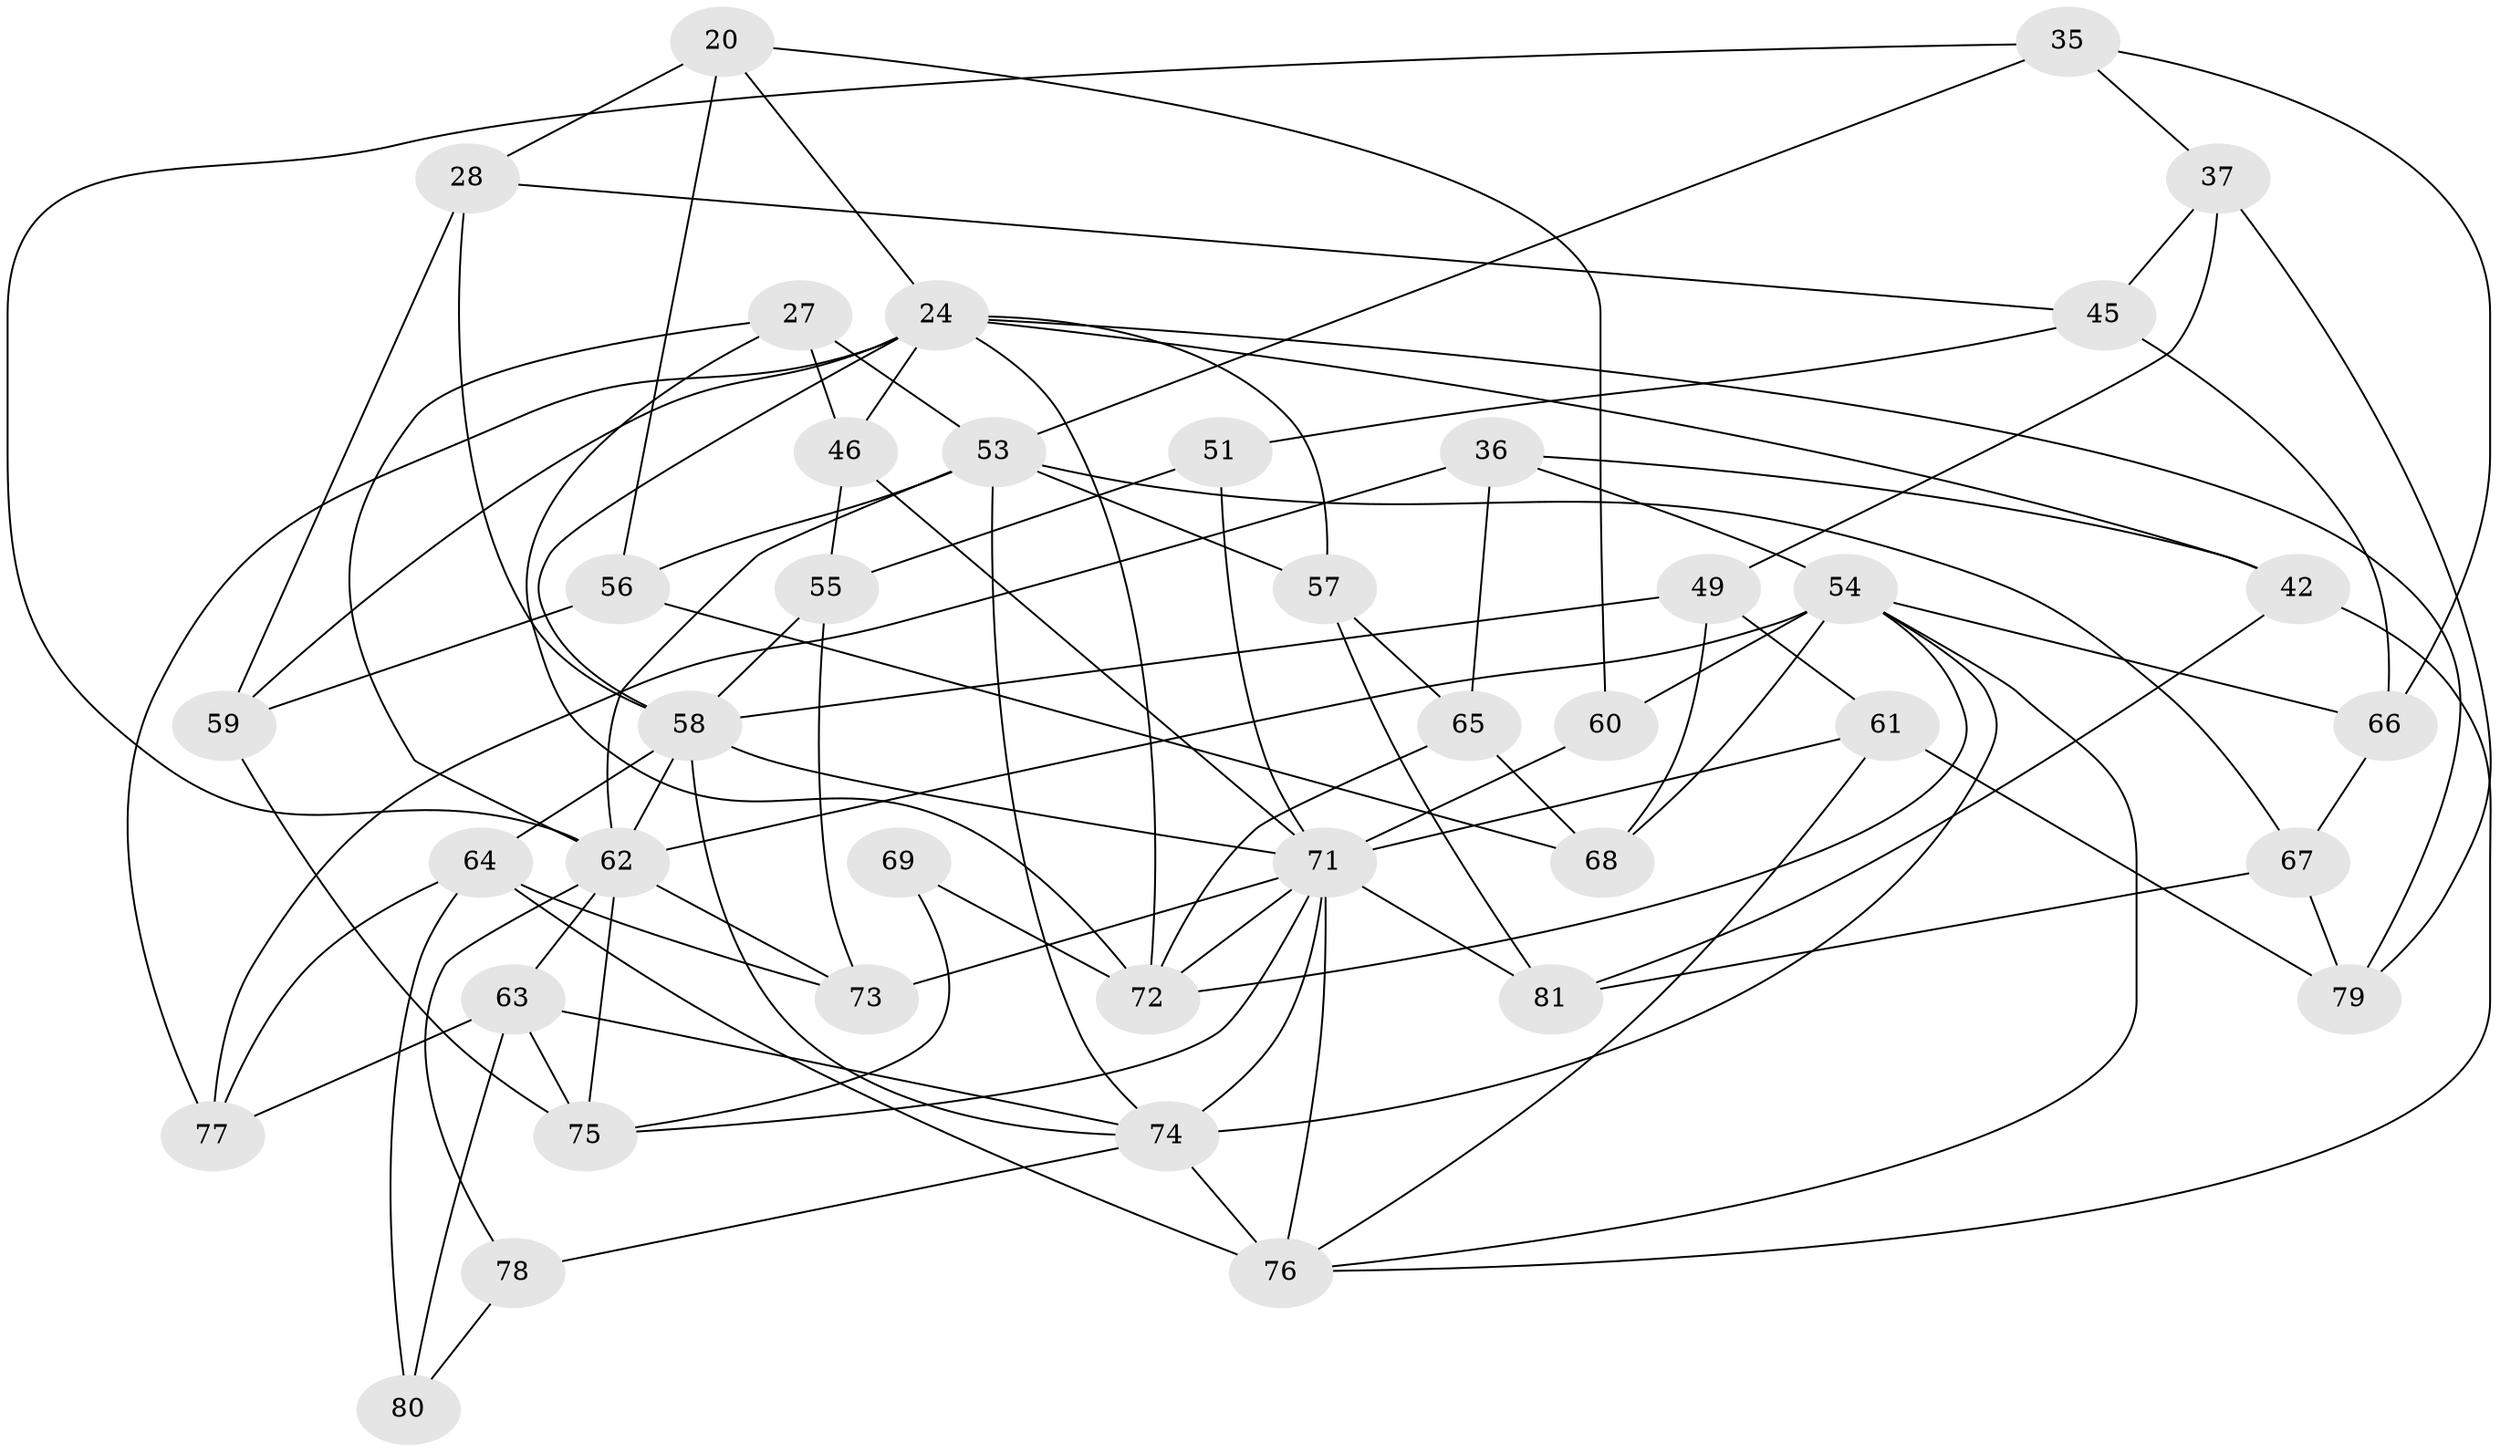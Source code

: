 // original degree distribution, {4: 1.0}
// Generated by graph-tools (version 1.1) at 2025/01/03/04/25 22:01:24]
// undirected, 40 vertices, 96 edges
graph export_dot {
graph [start="1"]
  node [color=gray90,style=filled];
  20;
  24 [super="+1+16+11"];
  27 [super="+25"];
  28;
  35;
  36;
  37;
  42;
  45;
  46 [super="+31"];
  49;
  51;
  53 [super="+50"];
  54 [super="+32+48"];
  55;
  56 [super="+2"];
  57;
  58 [super="+23+26"];
  59;
  60;
  61;
  62 [super="+47"];
  63 [super="+52"];
  64 [super="+6+7+12"];
  65;
  66;
  67;
  68 [super="+44"];
  69;
  71 [super="+17+34+70"];
  72 [super="+4+39"];
  73;
  74 [super="+33"];
  75 [super="+22"];
  76 [super="+38"];
  77 [super="+40"];
  78;
  79;
  80 [super="+43"];
  81;
  20 -- 24;
  20 -- 56;
  20 -- 28;
  20 -- 60;
  24 -- 79;
  24 -- 42;
  24 -- 46;
  24 -- 77 [weight=2];
  24 -- 57;
  24 -- 59;
  24 -- 58;
  24 -- 72;
  27 -- 46 [weight=2];
  27 -- 53 [weight=2];
  27 -- 62;
  27 -- 72;
  28 -- 59;
  28 -- 45;
  28 -- 58;
  35 -- 37;
  35 -- 53;
  35 -- 66;
  35 -- 62;
  36 -- 65;
  36 -- 42;
  36 -- 54;
  36 -- 77;
  37 -- 45;
  37 -- 49;
  37 -- 79;
  42 -- 81;
  42 -- 76;
  45 -- 66;
  45 -- 51;
  46 -- 55;
  46 -- 71 [weight=2];
  49 -- 68;
  49 -- 61;
  49 -- 58;
  51 -- 55;
  51 -- 71 [weight=2];
  53 -- 56 [weight=2];
  53 -- 67;
  53 -- 74 [weight=2];
  53 -- 57;
  53 -- 62;
  54 -- 68 [weight=2];
  54 -- 72;
  54 -- 60;
  54 -- 76;
  54 -- 62 [weight=2];
  54 -- 66;
  54 -- 74;
  55 -- 73;
  55 -- 58;
  56 -- 68 [weight=2];
  56 -- 59;
  57 -- 65;
  57 -- 81;
  58 -- 64 [weight=3];
  58 -- 74;
  58 -- 62 [weight=3];
  58 -- 71;
  59 -- 75;
  60 -- 71 [weight=2];
  61 -- 79;
  61 -- 76;
  61 -- 71;
  62 -- 75;
  62 -- 73;
  62 -- 78;
  62 -- 63;
  63 -- 80 [weight=2];
  63 -- 75;
  63 -- 77;
  63 -- 74;
  64 -- 73;
  64 -- 77 [weight=2];
  64 -- 80 [weight=2];
  64 -- 76 [weight=2];
  65 -- 68;
  65 -- 72;
  66 -- 67;
  67 -- 79;
  67 -- 81;
  69 -- 75 [weight=2];
  69 -- 72 [weight=2];
  71 -- 81;
  71 -- 76;
  71 -- 72 [weight=2];
  71 -- 75;
  71 -- 73;
  71 -- 74 [weight=2];
  74 -- 76 [weight=2];
  74 -- 78;
  78 -- 80 [weight=2];
}
